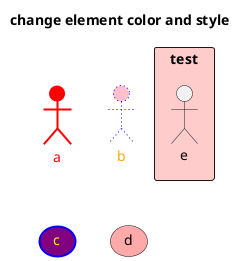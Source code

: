 @startuml
title change element color and style

actor a #red;line:red;line.bold;text:red
actor b #pink;line:blue;line.dotted;text:orange

usecase c #purple;line:blue;line.bold;text:yellow
usecase d #FFAAAA

rectangle test #FFCCCC {
    actor e
}
@enduml
